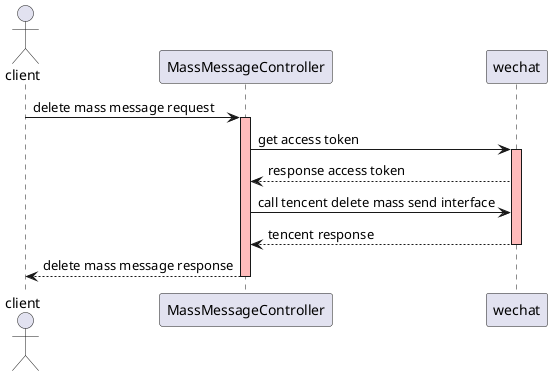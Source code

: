@startuml
actor client

client -> MassMessageController: delete mass message request
activate MassMessageController #FFBBBB

MassMessageController -> wechat: get access token
activate wechat #FFBBBB
MassMessageController <-- wechat: response access token


MassMessageController -> wechat: call tencent delete mass send interface
MassMessageController <-- wechat: tencent response
deactivate wechat

client <-- MassMessageController: delete mass message response
deactivate MassMessageController
@enduml